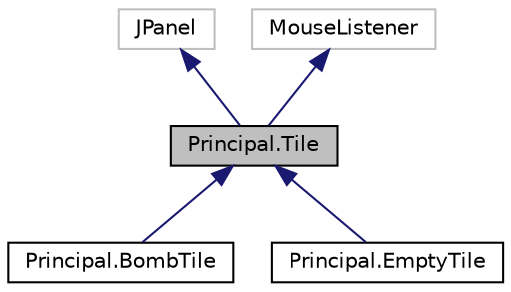 digraph "Principal.Tile"
{
  edge [fontname="Helvetica",fontsize="10",labelfontname="Helvetica",labelfontsize="10"];
  node [fontname="Helvetica",fontsize="10",shape=record];
  Node1 [label="Principal.Tile",height=0.2,width=0.4,color="black", fillcolor="grey75", style="filled", fontcolor="black"];
  Node2 -> Node1 [dir="back",color="midnightblue",fontsize="10",style="solid",fontname="Helvetica"];
  Node2 [label="JPanel",height=0.2,width=0.4,color="grey75", fillcolor="white", style="filled"];
  Node3 -> Node1 [dir="back",color="midnightblue",fontsize="10",style="solid",fontname="Helvetica"];
  Node3 [label="MouseListener",height=0.2,width=0.4,color="grey75", fillcolor="white", style="filled"];
  Node1 -> Node4 [dir="back",color="midnightblue",fontsize="10",style="solid",fontname="Helvetica"];
  Node4 [label="Principal.BombTile",height=0.2,width=0.4,color="black", fillcolor="white", style="filled",URL="$class_principal_1_1_bomb_tile.html",tooltip="Stores the location of the bomb tiles and how to animate them. "];
  Node1 -> Node5 [dir="back",color="midnightblue",fontsize="10",style="solid",fontname="Helvetica"];
  Node5 [label="Principal.EmptyTile",height=0.2,width=0.4,color="black", fillcolor="white", style="filled",URL="$class_principal_1_1_empty_tile.html",tooltip="Handles the logic for when empty tiles are clicked along with animation. "];
}
